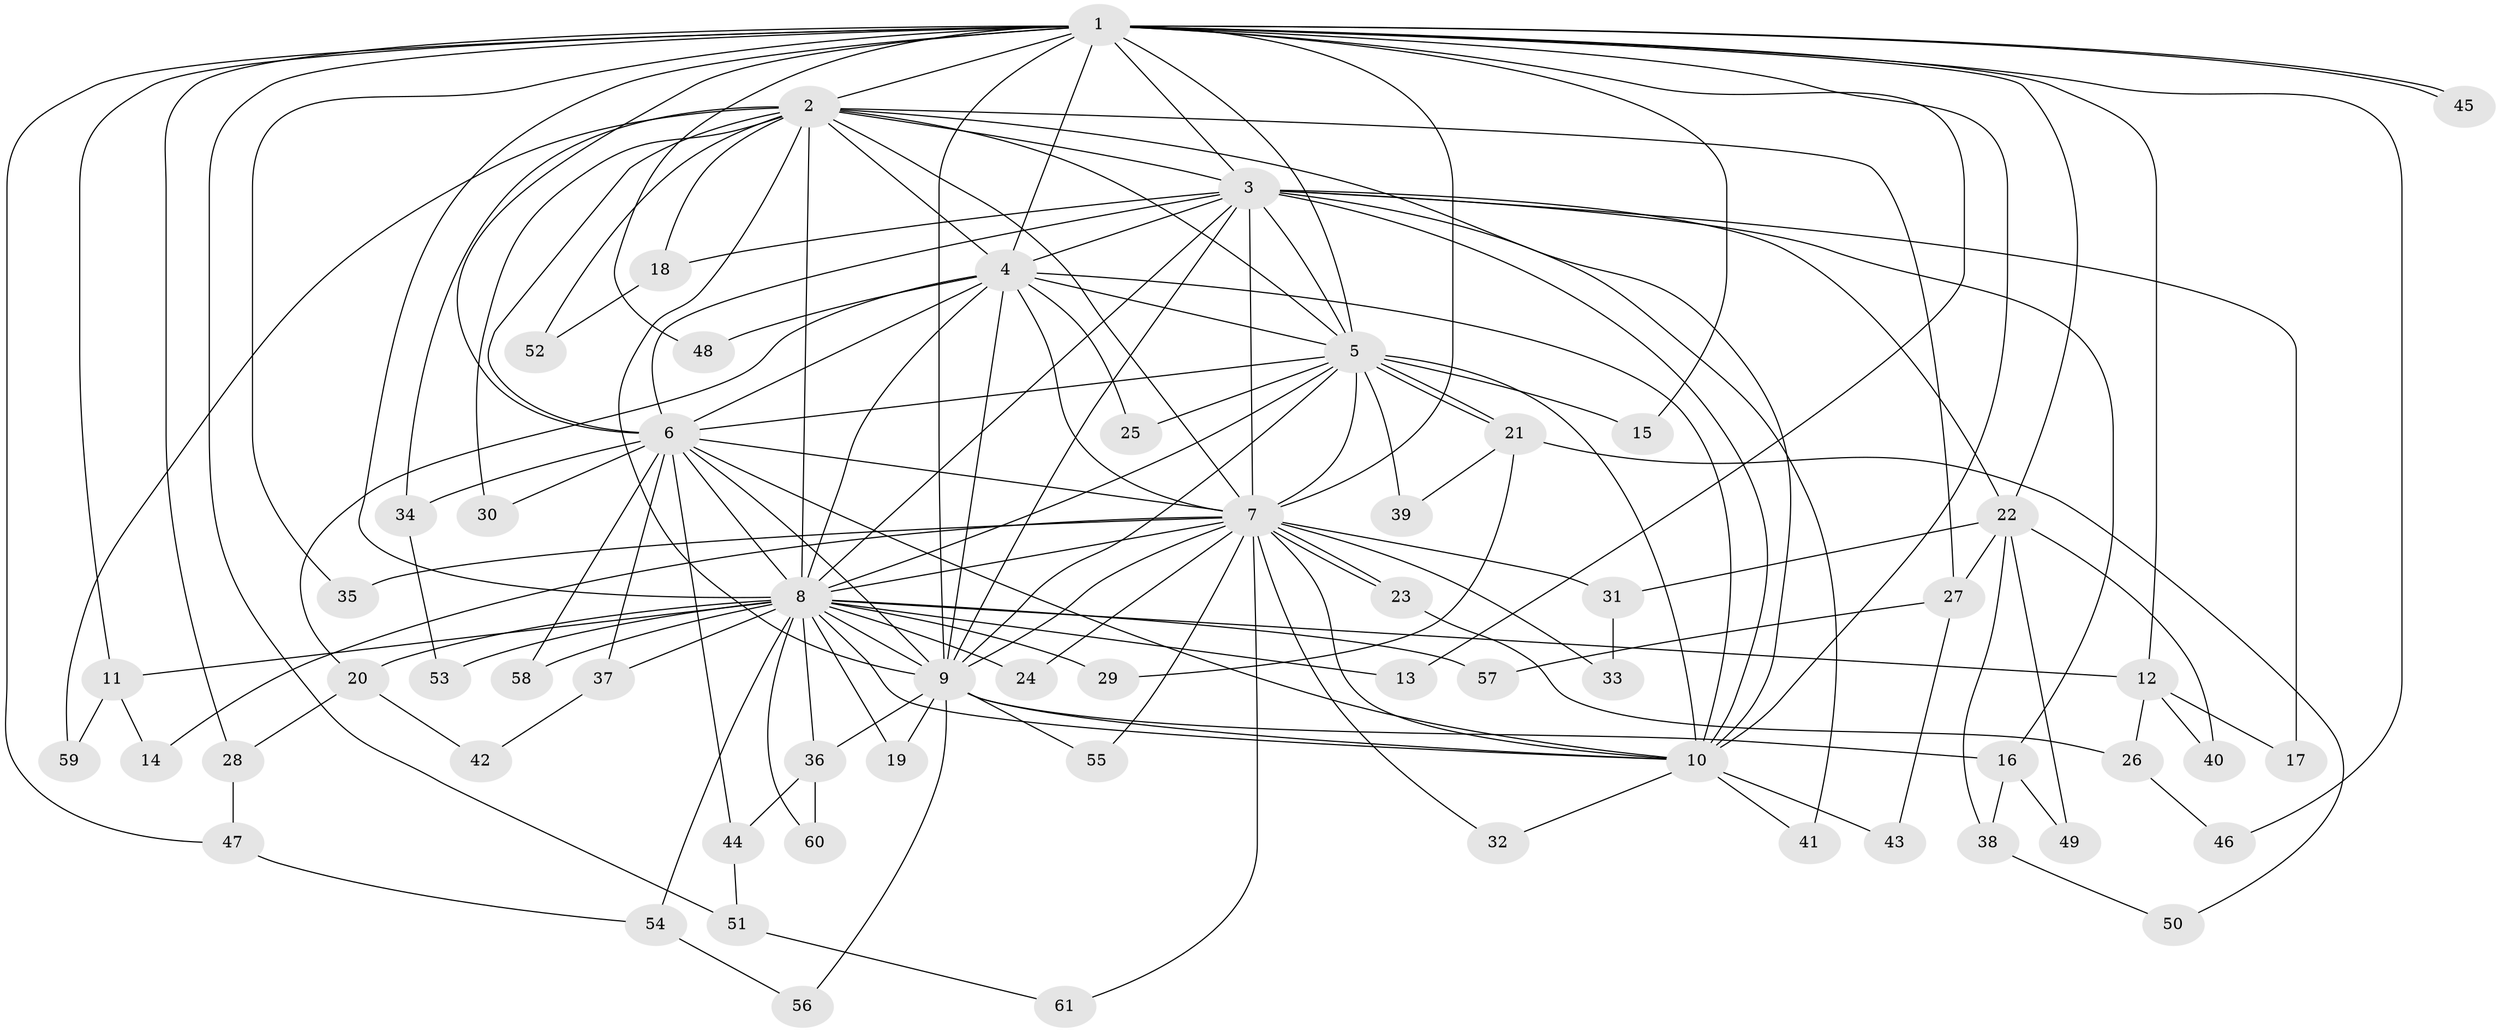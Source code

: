 // Generated by graph-tools (version 1.1) at 2025/25/03/09/25 03:25:43]
// undirected, 61 vertices, 147 edges
graph export_dot {
graph [start="1"]
  node [color=gray90,style=filled];
  1;
  2;
  3;
  4;
  5;
  6;
  7;
  8;
  9;
  10;
  11;
  12;
  13;
  14;
  15;
  16;
  17;
  18;
  19;
  20;
  21;
  22;
  23;
  24;
  25;
  26;
  27;
  28;
  29;
  30;
  31;
  32;
  33;
  34;
  35;
  36;
  37;
  38;
  39;
  40;
  41;
  42;
  43;
  44;
  45;
  46;
  47;
  48;
  49;
  50;
  51;
  52;
  53;
  54;
  55;
  56;
  57;
  58;
  59;
  60;
  61;
  1 -- 2;
  1 -- 3;
  1 -- 4;
  1 -- 5;
  1 -- 6;
  1 -- 7;
  1 -- 8;
  1 -- 9;
  1 -- 10;
  1 -- 11;
  1 -- 12;
  1 -- 13;
  1 -- 15;
  1 -- 22;
  1 -- 28;
  1 -- 35;
  1 -- 45;
  1 -- 45;
  1 -- 46;
  1 -- 47;
  1 -- 48;
  1 -- 51;
  2 -- 3;
  2 -- 4;
  2 -- 5;
  2 -- 6;
  2 -- 7;
  2 -- 8;
  2 -- 9;
  2 -- 10;
  2 -- 18;
  2 -- 27;
  2 -- 30;
  2 -- 34;
  2 -- 52;
  2 -- 59;
  3 -- 4;
  3 -- 5;
  3 -- 6;
  3 -- 7;
  3 -- 8;
  3 -- 9;
  3 -- 10;
  3 -- 16;
  3 -- 17;
  3 -- 18;
  3 -- 22;
  3 -- 41;
  4 -- 5;
  4 -- 6;
  4 -- 7;
  4 -- 8;
  4 -- 9;
  4 -- 10;
  4 -- 20;
  4 -- 25;
  4 -- 48;
  5 -- 6;
  5 -- 7;
  5 -- 8;
  5 -- 9;
  5 -- 10;
  5 -- 15;
  5 -- 21;
  5 -- 21;
  5 -- 25;
  5 -- 39;
  6 -- 7;
  6 -- 8;
  6 -- 9;
  6 -- 10;
  6 -- 30;
  6 -- 34;
  6 -- 37;
  6 -- 44;
  6 -- 58;
  7 -- 8;
  7 -- 9;
  7 -- 10;
  7 -- 14;
  7 -- 23;
  7 -- 23;
  7 -- 24;
  7 -- 31;
  7 -- 32;
  7 -- 33;
  7 -- 35;
  7 -- 55;
  7 -- 61;
  8 -- 9;
  8 -- 10;
  8 -- 11;
  8 -- 12;
  8 -- 13;
  8 -- 19;
  8 -- 20;
  8 -- 24;
  8 -- 29;
  8 -- 36;
  8 -- 37;
  8 -- 53;
  8 -- 54;
  8 -- 57;
  8 -- 58;
  8 -- 60;
  9 -- 10;
  9 -- 16;
  9 -- 19;
  9 -- 36;
  9 -- 55;
  9 -- 56;
  10 -- 32;
  10 -- 41;
  10 -- 43;
  11 -- 14;
  11 -- 59;
  12 -- 17;
  12 -- 26;
  12 -- 40;
  16 -- 38;
  16 -- 49;
  18 -- 52;
  20 -- 28;
  20 -- 42;
  21 -- 29;
  21 -- 39;
  21 -- 50;
  22 -- 27;
  22 -- 31;
  22 -- 38;
  22 -- 40;
  22 -- 49;
  23 -- 26;
  26 -- 46;
  27 -- 43;
  27 -- 57;
  28 -- 47;
  31 -- 33;
  34 -- 53;
  36 -- 44;
  36 -- 60;
  37 -- 42;
  38 -- 50;
  44 -- 51;
  47 -- 54;
  51 -- 61;
  54 -- 56;
}
